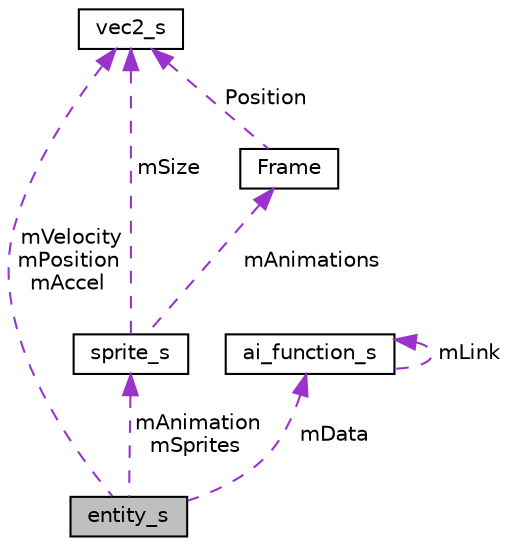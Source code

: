 digraph "entity_s"
{
  edge [fontname="Helvetica",fontsize="10",labelfontname="Helvetica",labelfontsize="10"];
  node [fontname="Helvetica",fontsize="10",shape=record];
  Node1 [label="entity_s",height=0.2,width=0.4,color="black", fillcolor="grey75", style="filled", fontcolor="black"];
  Node2 -> Node1 [dir="back",color="darkorchid3",fontsize="10",style="dashed",label=" mVelocity\nmPosition\nmAccel" ,fontname="Helvetica"];
  Node2 [label="vec2_s",height=0.2,width=0.4,color="black", fillcolor="white", style="filled",URL="$structvec2__s.html"];
  Node3 -> Node1 [dir="back",color="darkorchid3",fontsize="10",style="dashed",label=" mData" ,fontname="Helvetica"];
  Node3 [label="ai_function_s",height=0.2,width=0.4,color="black", fillcolor="white", style="filled",URL="$structai__function__s.html"];
  Node3 -> Node3 [dir="back",color="darkorchid3",fontsize="10",style="dashed",label=" mLink" ,fontname="Helvetica"];
  Node4 -> Node1 [dir="back",color="darkorchid3",fontsize="10",style="dashed",label=" mAnimation\nmSprites" ,fontname="Helvetica"];
  Node4 [label="sprite_s",height=0.2,width=0.4,color="black", fillcolor="white", style="filled",URL="$structsprite__s.html"];
  Node2 -> Node4 [dir="back",color="darkorchid3",fontsize="10",style="dashed",label=" mSize" ,fontname="Helvetica"];
  Node5 -> Node4 [dir="back",color="darkorchid3",fontsize="10",style="dashed",label=" mAnimations" ,fontname="Helvetica"];
  Node5 [label="Frame",height=0.2,width=0.4,color="black", fillcolor="white", style="filled",URL="$struct_frame.html"];
  Node2 -> Node5 [dir="back",color="darkorchid3",fontsize="10",style="dashed",label=" Position" ,fontname="Helvetica"];
}
